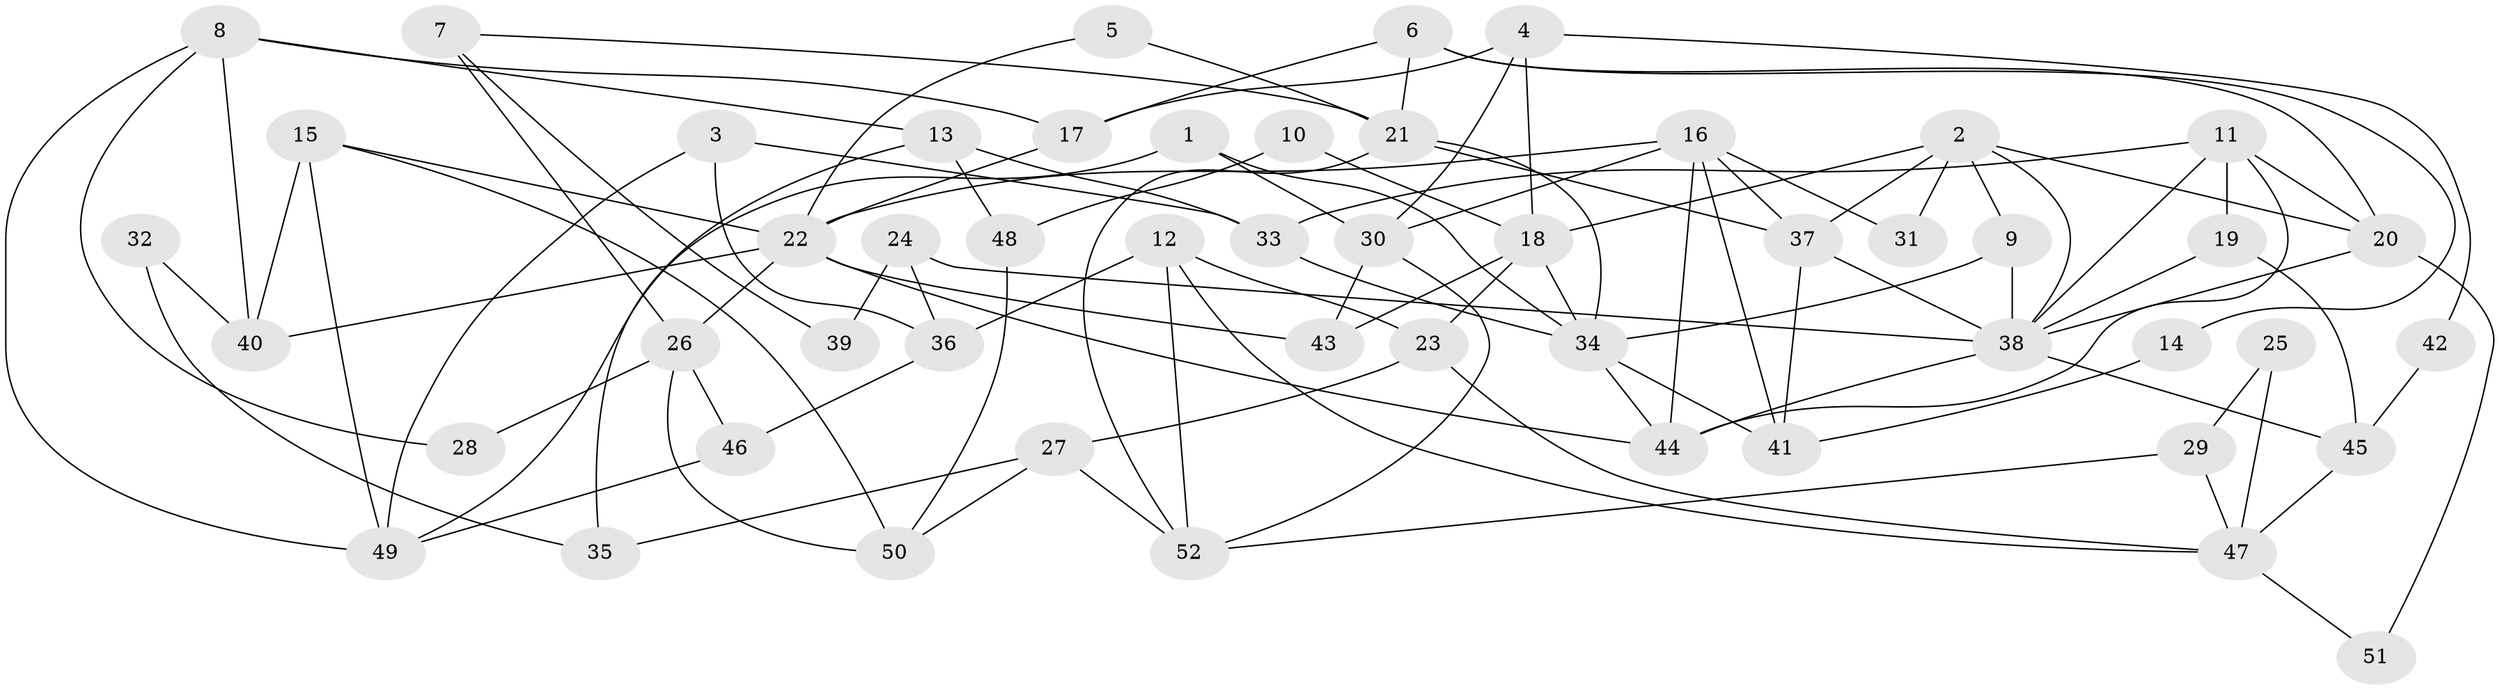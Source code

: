 // Generated by graph-tools (version 1.1) at 2025/35/03/09/25 02:35:53]
// undirected, 52 vertices, 104 edges
graph export_dot {
graph [start="1"]
  node [color=gray90,style=filled];
  1;
  2;
  3;
  4;
  5;
  6;
  7;
  8;
  9;
  10;
  11;
  12;
  13;
  14;
  15;
  16;
  17;
  18;
  19;
  20;
  21;
  22;
  23;
  24;
  25;
  26;
  27;
  28;
  29;
  30;
  31;
  32;
  33;
  34;
  35;
  36;
  37;
  38;
  39;
  40;
  41;
  42;
  43;
  44;
  45;
  46;
  47;
  48;
  49;
  50;
  51;
  52;
  1 -- 34;
  1 -- 30;
  1 -- 49;
  2 -- 38;
  2 -- 37;
  2 -- 9;
  2 -- 18;
  2 -- 20;
  2 -- 31;
  3 -- 49;
  3 -- 33;
  3 -- 36;
  4 -- 18;
  4 -- 17;
  4 -- 30;
  4 -- 42;
  5 -- 21;
  5 -- 22;
  6 -- 20;
  6 -- 21;
  6 -- 14;
  6 -- 17;
  7 -- 26;
  7 -- 21;
  7 -- 39;
  8 -- 49;
  8 -- 40;
  8 -- 13;
  8 -- 17;
  8 -- 28;
  9 -- 38;
  9 -- 34;
  10 -- 18;
  10 -- 48;
  11 -- 20;
  11 -- 38;
  11 -- 19;
  11 -- 33;
  11 -- 44;
  12 -- 23;
  12 -- 52;
  12 -- 36;
  12 -- 47;
  13 -- 33;
  13 -- 35;
  13 -- 48;
  14 -- 41;
  15 -- 22;
  15 -- 49;
  15 -- 40;
  15 -- 50;
  16 -- 44;
  16 -- 30;
  16 -- 22;
  16 -- 31;
  16 -- 37;
  16 -- 41;
  17 -- 22;
  18 -- 34;
  18 -- 23;
  18 -- 43;
  19 -- 38;
  19 -- 45;
  20 -- 38;
  20 -- 51;
  21 -- 34;
  21 -- 37;
  21 -- 52;
  22 -- 26;
  22 -- 40;
  22 -- 43;
  22 -- 44;
  23 -- 47;
  23 -- 27;
  24 -- 38;
  24 -- 36;
  24 -- 39;
  25 -- 47;
  25 -- 29;
  26 -- 50;
  26 -- 28;
  26 -- 46;
  27 -- 52;
  27 -- 35;
  27 -- 50;
  29 -- 52;
  29 -- 47;
  30 -- 43;
  30 -- 52;
  32 -- 40;
  32 -- 35;
  33 -- 34;
  34 -- 44;
  34 -- 41;
  36 -- 46;
  37 -- 41;
  37 -- 38;
  38 -- 44;
  38 -- 45;
  42 -- 45;
  45 -- 47;
  46 -- 49;
  47 -- 51;
  48 -- 50;
}
